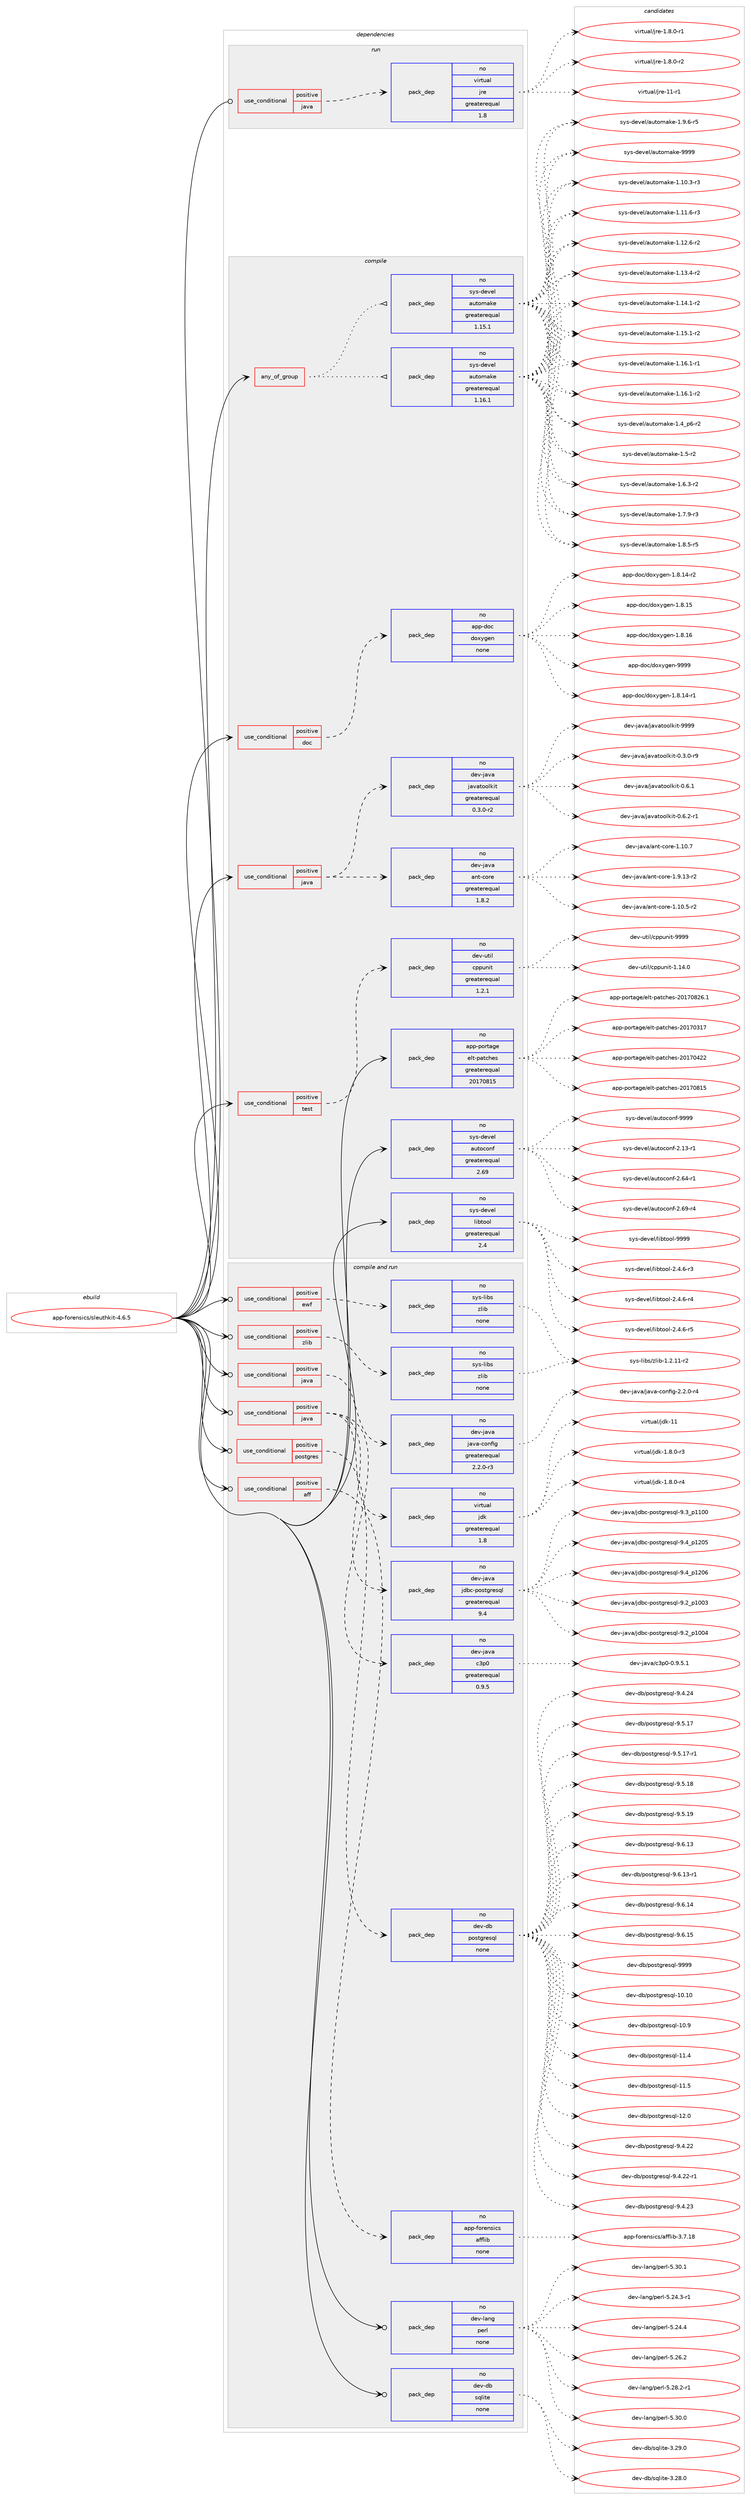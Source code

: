 digraph prolog {

# *************
# Graph options
# *************

newrank=true;
concentrate=true;
compound=true;
graph [rankdir=LR,fontname=Helvetica,fontsize=10,ranksep=1.5];#, ranksep=2.5, nodesep=0.2];
edge  [arrowhead=vee];
node  [fontname=Helvetica,fontsize=10];

# **********
# The ebuild
# **********

subgraph cluster_leftcol {
color=gray;
rank=same;
label=<<i>ebuild</i>>;
id [label="app-forensics/sleuthkit-4.6.5", color=red, width=4, href="../app-forensics/sleuthkit-4.6.5.svg"];
}

# ****************
# The dependencies
# ****************

subgraph cluster_midcol {
color=gray;
label=<<i>dependencies</i>>;
subgraph cluster_compile {
fillcolor="#eeeeee";
style=filled;
label=<<i>compile</i>>;
subgraph any8577 {
dependency493913 [label=<<TABLE BORDER="0" CELLBORDER="1" CELLSPACING="0" CELLPADDING="4"><TR><TD CELLPADDING="10">any_of_group</TD></TR></TABLE>>, shape=none, color=red];subgraph pack366908 {
dependency493914 [label=<<TABLE BORDER="0" CELLBORDER="1" CELLSPACING="0" CELLPADDING="4" WIDTH="220"><TR><TD ROWSPAN="6" CELLPADDING="30">pack_dep</TD></TR><TR><TD WIDTH="110">no</TD></TR><TR><TD>sys-devel</TD></TR><TR><TD>automake</TD></TR><TR><TD>greaterequal</TD></TR><TR><TD>1.16.1</TD></TR></TABLE>>, shape=none, color=blue];
}
dependency493913:e -> dependency493914:w [weight=20,style="dotted",arrowhead="oinv"];
subgraph pack366909 {
dependency493915 [label=<<TABLE BORDER="0" CELLBORDER="1" CELLSPACING="0" CELLPADDING="4" WIDTH="220"><TR><TD ROWSPAN="6" CELLPADDING="30">pack_dep</TD></TR><TR><TD WIDTH="110">no</TD></TR><TR><TD>sys-devel</TD></TR><TR><TD>automake</TD></TR><TR><TD>greaterequal</TD></TR><TR><TD>1.15.1</TD></TR></TABLE>>, shape=none, color=blue];
}
dependency493913:e -> dependency493915:w [weight=20,style="dotted",arrowhead="oinv"];
}
id:e -> dependency493913:w [weight=20,style="solid",arrowhead="vee"];
subgraph cond118116 {
dependency493916 [label=<<TABLE BORDER="0" CELLBORDER="1" CELLSPACING="0" CELLPADDING="4"><TR><TD ROWSPAN="3" CELLPADDING="10">use_conditional</TD></TR><TR><TD>positive</TD></TR><TR><TD>doc</TD></TR></TABLE>>, shape=none, color=red];
subgraph pack366910 {
dependency493917 [label=<<TABLE BORDER="0" CELLBORDER="1" CELLSPACING="0" CELLPADDING="4" WIDTH="220"><TR><TD ROWSPAN="6" CELLPADDING="30">pack_dep</TD></TR><TR><TD WIDTH="110">no</TD></TR><TR><TD>app-doc</TD></TR><TR><TD>doxygen</TD></TR><TR><TD>none</TD></TR><TR><TD></TD></TR></TABLE>>, shape=none, color=blue];
}
dependency493916:e -> dependency493917:w [weight=20,style="dashed",arrowhead="vee"];
}
id:e -> dependency493916:w [weight=20,style="solid",arrowhead="vee"];
subgraph cond118117 {
dependency493918 [label=<<TABLE BORDER="0" CELLBORDER="1" CELLSPACING="0" CELLPADDING="4"><TR><TD ROWSPAN="3" CELLPADDING="10">use_conditional</TD></TR><TR><TD>positive</TD></TR><TR><TD>java</TD></TR></TABLE>>, shape=none, color=red];
subgraph pack366911 {
dependency493919 [label=<<TABLE BORDER="0" CELLBORDER="1" CELLSPACING="0" CELLPADDING="4" WIDTH="220"><TR><TD ROWSPAN="6" CELLPADDING="30">pack_dep</TD></TR><TR><TD WIDTH="110">no</TD></TR><TR><TD>dev-java</TD></TR><TR><TD>ant-core</TD></TR><TR><TD>greaterequal</TD></TR><TR><TD>1.8.2</TD></TR></TABLE>>, shape=none, color=blue];
}
dependency493918:e -> dependency493919:w [weight=20,style="dashed",arrowhead="vee"];
subgraph pack366912 {
dependency493920 [label=<<TABLE BORDER="0" CELLBORDER="1" CELLSPACING="0" CELLPADDING="4" WIDTH="220"><TR><TD ROWSPAN="6" CELLPADDING="30">pack_dep</TD></TR><TR><TD WIDTH="110">no</TD></TR><TR><TD>dev-java</TD></TR><TR><TD>javatoolkit</TD></TR><TR><TD>greaterequal</TD></TR><TR><TD>0.3.0-r2</TD></TR></TABLE>>, shape=none, color=blue];
}
dependency493918:e -> dependency493920:w [weight=20,style="dashed",arrowhead="vee"];
}
id:e -> dependency493918:w [weight=20,style="solid",arrowhead="vee"];
subgraph cond118118 {
dependency493921 [label=<<TABLE BORDER="0" CELLBORDER="1" CELLSPACING="0" CELLPADDING="4"><TR><TD ROWSPAN="3" CELLPADDING="10">use_conditional</TD></TR><TR><TD>positive</TD></TR><TR><TD>test</TD></TR></TABLE>>, shape=none, color=red];
subgraph pack366913 {
dependency493922 [label=<<TABLE BORDER="0" CELLBORDER="1" CELLSPACING="0" CELLPADDING="4" WIDTH="220"><TR><TD ROWSPAN="6" CELLPADDING="30">pack_dep</TD></TR><TR><TD WIDTH="110">no</TD></TR><TR><TD>dev-util</TD></TR><TR><TD>cppunit</TD></TR><TR><TD>greaterequal</TD></TR><TR><TD>1.2.1</TD></TR></TABLE>>, shape=none, color=blue];
}
dependency493921:e -> dependency493922:w [weight=20,style="dashed",arrowhead="vee"];
}
id:e -> dependency493921:w [weight=20,style="solid",arrowhead="vee"];
subgraph pack366914 {
dependency493923 [label=<<TABLE BORDER="0" CELLBORDER="1" CELLSPACING="0" CELLPADDING="4" WIDTH="220"><TR><TD ROWSPAN="6" CELLPADDING="30">pack_dep</TD></TR><TR><TD WIDTH="110">no</TD></TR><TR><TD>app-portage</TD></TR><TR><TD>elt-patches</TD></TR><TR><TD>greaterequal</TD></TR><TR><TD>20170815</TD></TR></TABLE>>, shape=none, color=blue];
}
id:e -> dependency493923:w [weight=20,style="solid",arrowhead="vee"];
subgraph pack366915 {
dependency493924 [label=<<TABLE BORDER="0" CELLBORDER="1" CELLSPACING="0" CELLPADDING="4" WIDTH="220"><TR><TD ROWSPAN="6" CELLPADDING="30">pack_dep</TD></TR><TR><TD WIDTH="110">no</TD></TR><TR><TD>sys-devel</TD></TR><TR><TD>autoconf</TD></TR><TR><TD>greaterequal</TD></TR><TR><TD>2.69</TD></TR></TABLE>>, shape=none, color=blue];
}
id:e -> dependency493924:w [weight=20,style="solid",arrowhead="vee"];
subgraph pack366916 {
dependency493925 [label=<<TABLE BORDER="0" CELLBORDER="1" CELLSPACING="0" CELLPADDING="4" WIDTH="220"><TR><TD ROWSPAN="6" CELLPADDING="30">pack_dep</TD></TR><TR><TD WIDTH="110">no</TD></TR><TR><TD>sys-devel</TD></TR><TR><TD>libtool</TD></TR><TR><TD>greaterequal</TD></TR><TR><TD>2.4</TD></TR></TABLE>>, shape=none, color=blue];
}
id:e -> dependency493925:w [weight=20,style="solid",arrowhead="vee"];
}
subgraph cluster_compileandrun {
fillcolor="#eeeeee";
style=filled;
label=<<i>compile and run</i>>;
subgraph cond118119 {
dependency493926 [label=<<TABLE BORDER="0" CELLBORDER="1" CELLSPACING="0" CELLPADDING="4"><TR><TD ROWSPAN="3" CELLPADDING="10">use_conditional</TD></TR><TR><TD>positive</TD></TR><TR><TD>aff</TD></TR></TABLE>>, shape=none, color=red];
subgraph pack366917 {
dependency493927 [label=<<TABLE BORDER="0" CELLBORDER="1" CELLSPACING="0" CELLPADDING="4" WIDTH="220"><TR><TD ROWSPAN="6" CELLPADDING="30">pack_dep</TD></TR><TR><TD WIDTH="110">no</TD></TR><TR><TD>app-forensics</TD></TR><TR><TD>afflib</TD></TR><TR><TD>none</TD></TR><TR><TD></TD></TR></TABLE>>, shape=none, color=blue];
}
dependency493926:e -> dependency493927:w [weight=20,style="dashed",arrowhead="vee"];
}
id:e -> dependency493926:w [weight=20,style="solid",arrowhead="odotvee"];
subgraph cond118120 {
dependency493928 [label=<<TABLE BORDER="0" CELLBORDER="1" CELLSPACING="0" CELLPADDING="4"><TR><TD ROWSPAN="3" CELLPADDING="10">use_conditional</TD></TR><TR><TD>positive</TD></TR><TR><TD>ewf</TD></TR></TABLE>>, shape=none, color=red];
subgraph pack366918 {
dependency493929 [label=<<TABLE BORDER="0" CELLBORDER="1" CELLSPACING="0" CELLPADDING="4" WIDTH="220"><TR><TD ROWSPAN="6" CELLPADDING="30">pack_dep</TD></TR><TR><TD WIDTH="110">no</TD></TR><TR><TD>sys-libs</TD></TR><TR><TD>zlib</TD></TR><TR><TD>none</TD></TR><TR><TD></TD></TR></TABLE>>, shape=none, color=blue];
}
dependency493928:e -> dependency493929:w [weight=20,style="dashed",arrowhead="vee"];
}
id:e -> dependency493928:w [weight=20,style="solid",arrowhead="odotvee"];
subgraph cond118121 {
dependency493930 [label=<<TABLE BORDER="0" CELLBORDER="1" CELLSPACING="0" CELLPADDING="4"><TR><TD ROWSPAN="3" CELLPADDING="10">use_conditional</TD></TR><TR><TD>positive</TD></TR><TR><TD>java</TD></TR></TABLE>>, shape=none, color=red];
subgraph pack366919 {
dependency493931 [label=<<TABLE BORDER="0" CELLBORDER="1" CELLSPACING="0" CELLPADDING="4" WIDTH="220"><TR><TD ROWSPAN="6" CELLPADDING="30">pack_dep</TD></TR><TR><TD WIDTH="110">no</TD></TR><TR><TD>dev-java</TD></TR><TR><TD>java-config</TD></TR><TR><TD>greaterequal</TD></TR><TR><TD>2.2.0-r3</TD></TR></TABLE>>, shape=none, color=blue];
}
dependency493930:e -> dependency493931:w [weight=20,style="dashed",arrowhead="vee"];
}
id:e -> dependency493930:w [weight=20,style="solid",arrowhead="odotvee"];
subgraph cond118122 {
dependency493932 [label=<<TABLE BORDER="0" CELLBORDER="1" CELLSPACING="0" CELLPADDING="4"><TR><TD ROWSPAN="3" CELLPADDING="10">use_conditional</TD></TR><TR><TD>positive</TD></TR><TR><TD>java</TD></TR></TABLE>>, shape=none, color=red];
subgraph pack366920 {
dependency493933 [label=<<TABLE BORDER="0" CELLBORDER="1" CELLSPACING="0" CELLPADDING="4" WIDTH="220"><TR><TD ROWSPAN="6" CELLPADDING="30">pack_dep</TD></TR><TR><TD WIDTH="110">no</TD></TR><TR><TD>virtual</TD></TR><TR><TD>jdk</TD></TR><TR><TD>greaterequal</TD></TR><TR><TD>1.8</TD></TR></TABLE>>, shape=none, color=blue];
}
dependency493932:e -> dependency493933:w [weight=20,style="dashed",arrowhead="vee"];
subgraph pack366921 {
dependency493934 [label=<<TABLE BORDER="0" CELLBORDER="1" CELLSPACING="0" CELLPADDING="4" WIDTH="220"><TR><TD ROWSPAN="6" CELLPADDING="30">pack_dep</TD></TR><TR><TD WIDTH="110">no</TD></TR><TR><TD>dev-java</TD></TR><TR><TD>c3p0</TD></TR><TR><TD>greaterequal</TD></TR><TR><TD>0.9.5</TD></TR></TABLE>>, shape=none, color=blue];
}
dependency493932:e -> dependency493934:w [weight=20,style="dashed",arrowhead="vee"];
subgraph pack366922 {
dependency493935 [label=<<TABLE BORDER="0" CELLBORDER="1" CELLSPACING="0" CELLPADDING="4" WIDTH="220"><TR><TD ROWSPAN="6" CELLPADDING="30">pack_dep</TD></TR><TR><TD WIDTH="110">no</TD></TR><TR><TD>dev-java</TD></TR><TR><TD>jdbc-postgresql</TD></TR><TR><TD>greaterequal</TD></TR><TR><TD>9.4</TD></TR></TABLE>>, shape=none, color=blue];
}
dependency493932:e -> dependency493935:w [weight=20,style="dashed",arrowhead="vee"];
}
id:e -> dependency493932:w [weight=20,style="solid",arrowhead="odotvee"];
subgraph cond118123 {
dependency493936 [label=<<TABLE BORDER="0" CELLBORDER="1" CELLSPACING="0" CELLPADDING="4"><TR><TD ROWSPAN="3" CELLPADDING="10">use_conditional</TD></TR><TR><TD>positive</TD></TR><TR><TD>postgres</TD></TR></TABLE>>, shape=none, color=red];
subgraph pack366923 {
dependency493937 [label=<<TABLE BORDER="0" CELLBORDER="1" CELLSPACING="0" CELLPADDING="4" WIDTH="220"><TR><TD ROWSPAN="6" CELLPADDING="30">pack_dep</TD></TR><TR><TD WIDTH="110">no</TD></TR><TR><TD>dev-db</TD></TR><TR><TD>postgresql</TD></TR><TR><TD>none</TD></TR><TR><TD></TD></TR></TABLE>>, shape=none, color=blue];
}
dependency493936:e -> dependency493937:w [weight=20,style="dashed",arrowhead="vee"];
}
id:e -> dependency493936:w [weight=20,style="solid",arrowhead="odotvee"];
subgraph cond118124 {
dependency493938 [label=<<TABLE BORDER="0" CELLBORDER="1" CELLSPACING="0" CELLPADDING="4"><TR><TD ROWSPAN="3" CELLPADDING="10">use_conditional</TD></TR><TR><TD>positive</TD></TR><TR><TD>zlib</TD></TR></TABLE>>, shape=none, color=red];
subgraph pack366924 {
dependency493939 [label=<<TABLE BORDER="0" CELLBORDER="1" CELLSPACING="0" CELLPADDING="4" WIDTH="220"><TR><TD ROWSPAN="6" CELLPADDING="30">pack_dep</TD></TR><TR><TD WIDTH="110">no</TD></TR><TR><TD>sys-libs</TD></TR><TR><TD>zlib</TD></TR><TR><TD>none</TD></TR><TR><TD></TD></TR></TABLE>>, shape=none, color=blue];
}
dependency493938:e -> dependency493939:w [weight=20,style="dashed",arrowhead="vee"];
}
id:e -> dependency493938:w [weight=20,style="solid",arrowhead="odotvee"];
subgraph pack366925 {
dependency493940 [label=<<TABLE BORDER="0" CELLBORDER="1" CELLSPACING="0" CELLPADDING="4" WIDTH="220"><TR><TD ROWSPAN="6" CELLPADDING="30">pack_dep</TD></TR><TR><TD WIDTH="110">no</TD></TR><TR><TD>dev-db</TD></TR><TR><TD>sqlite</TD></TR><TR><TD>none</TD></TR><TR><TD></TD></TR></TABLE>>, shape=none, color=blue];
}
id:e -> dependency493940:w [weight=20,style="solid",arrowhead="odotvee"];
subgraph pack366926 {
dependency493941 [label=<<TABLE BORDER="0" CELLBORDER="1" CELLSPACING="0" CELLPADDING="4" WIDTH="220"><TR><TD ROWSPAN="6" CELLPADDING="30">pack_dep</TD></TR><TR><TD WIDTH="110">no</TD></TR><TR><TD>dev-lang</TD></TR><TR><TD>perl</TD></TR><TR><TD>none</TD></TR><TR><TD></TD></TR></TABLE>>, shape=none, color=blue];
}
id:e -> dependency493941:w [weight=20,style="solid",arrowhead="odotvee"];
}
subgraph cluster_run {
fillcolor="#eeeeee";
style=filled;
label=<<i>run</i>>;
subgraph cond118125 {
dependency493942 [label=<<TABLE BORDER="0" CELLBORDER="1" CELLSPACING="0" CELLPADDING="4"><TR><TD ROWSPAN="3" CELLPADDING="10">use_conditional</TD></TR><TR><TD>positive</TD></TR><TR><TD>java</TD></TR></TABLE>>, shape=none, color=red];
subgraph pack366927 {
dependency493943 [label=<<TABLE BORDER="0" CELLBORDER="1" CELLSPACING="0" CELLPADDING="4" WIDTH="220"><TR><TD ROWSPAN="6" CELLPADDING="30">pack_dep</TD></TR><TR><TD WIDTH="110">no</TD></TR><TR><TD>virtual</TD></TR><TR><TD>jre</TD></TR><TR><TD>greaterequal</TD></TR><TR><TD>1.8</TD></TR></TABLE>>, shape=none, color=blue];
}
dependency493942:e -> dependency493943:w [weight=20,style="dashed",arrowhead="vee"];
}
id:e -> dependency493942:w [weight=20,style="solid",arrowhead="odot"];
}
}

# **************
# The candidates
# **************

subgraph cluster_choices {
rank=same;
color=gray;
label=<<i>candidates</i>>;

subgraph choice366908 {
color=black;
nodesep=1;
choice11512111545100101118101108479711711611110997107101454946494846514511451 [label="sys-devel/automake-1.10.3-r3", color=red, width=4,href="../sys-devel/automake-1.10.3-r3.svg"];
choice11512111545100101118101108479711711611110997107101454946494946544511451 [label="sys-devel/automake-1.11.6-r3", color=red, width=4,href="../sys-devel/automake-1.11.6-r3.svg"];
choice11512111545100101118101108479711711611110997107101454946495046544511450 [label="sys-devel/automake-1.12.6-r2", color=red, width=4,href="../sys-devel/automake-1.12.6-r2.svg"];
choice11512111545100101118101108479711711611110997107101454946495146524511450 [label="sys-devel/automake-1.13.4-r2", color=red, width=4,href="../sys-devel/automake-1.13.4-r2.svg"];
choice11512111545100101118101108479711711611110997107101454946495246494511450 [label="sys-devel/automake-1.14.1-r2", color=red, width=4,href="../sys-devel/automake-1.14.1-r2.svg"];
choice11512111545100101118101108479711711611110997107101454946495346494511450 [label="sys-devel/automake-1.15.1-r2", color=red, width=4,href="../sys-devel/automake-1.15.1-r2.svg"];
choice11512111545100101118101108479711711611110997107101454946495446494511449 [label="sys-devel/automake-1.16.1-r1", color=red, width=4,href="../sys-devel/automake-1.16.1-r1.svg"];
choice11512111545100101118101108479711711611110997107101454946495446494511450 [label="sys-devel/automake-1.16.1-r2", color=red, width=4,href="../sys-devel/automake-1.16.1-r2.svg"];
choice115121115451001011181011084797117116111109971071014549465295112544511450 [label="sys-devel/automake-1.4_p6-r2", color=red, width=4,href="../sys-devel/automake-1.4_p6-r2.svg"];
choice11512111545100101118101108479711711611110997107101454946534511450 [label="sys-devel/automake-1.5-r2", color=red, width=4,href="../sys-devel/automake-1.5-r2.svg"];
choice115121115451001011181011084797117116111109971071014549465446514511450 [label="sys-devel/automake-1.6.3-r2", color=red, width=4,href="../sys-devel/automake-1.6.3-r2.svg"];
choice115121115451001011181011084797117116111109971071014549465546574511451 [label="sys-devel/automake-1.7.9-r3", color=red, width=4,href="../sys-devel/automake-1.7.9-r3.svg"];
choice115121115451001011181011084797117116111109971071014549465646534511453 [label="sys-devel/automake-1.8.5-r5", color=red, width=4,href="../sys-devel/automake-1.8.5-r5.svg"];
choice115121115451001011181011084797117116111109971071014549465746544511453 [label="sys-devel/automake-1.9.6-r5", color=red, width=4,href="../sys-devel/automake-1.9.6-r5.svg"];
choice115121115451001011181011084797117116111109971071014557575757 [label="sys-devel/automake-9999", color=red, width=4,href="../sys-devel/automake-9999.svg"];
dependency493914:e -> choice11512111545100101118101108479711711611110997107101454946494846514511451:w [style=dotted,weight="100"];
dependency493914:e -> choice11512111545100101118101108479711711611110997107101454946494946544511451:w [style=dotted,weight="100"];
dependency493914:e -> choice11512111545100101118101108479711711611110997107101454946495046544511450:w [style=dotted,weight="100"];
dependency493914:e -> choice11512111545100101118101108479711711611110997107101454946495146524511450:w [style=dotted,weight="100"];
dependency493914:e -> choice11512111545100101118101108479711711611110997107101454946495246494511450:w [style=dotted,weight="100"];
dependency493914:e -> choice11512111545100101118101108479711711611110997107101454946495346494511450:w [style=dotted,weight="100"];
dependency493914:e -> choice11512111545100101118101108479711711611110997107101454946495446494511449:w [style=dotted,weight="100"];
dependency493914:e -> choice11512111545100101118101108479711711611110997107101454946495446494511450:w [style=dotted,weight="100"];
dependency493914:e -> choice115121115451001011181011084797117116111109971071014549465295112544511450:w [style=dotted,weight="100"];
dependency493914:e -> choice11512111545100101118101108479711711611110997107101454946534511450:w [style=dotted,weight="100"];
dependency493914:e -> choice115121115451001011181011084797117116111109971071014549465446514511450:w [style=dotted,weight="100"];
dependency493914:e -> choice115121115451001011181011084797117116111109971071014549465546574511451:w [style=dotted,weight="100"];
dependency493914:e -> choice115121115451001011181011084797117116111109971071014549465646534511453:w [style=dotted,weight="100"];
dependency493914:e -> choice115121115451001011181011084797117116111109971071014549465746544511453:w [style=dotted,weight="100"];
dependency493914:e -> choice115121115451001011181011084797117116111109971071014557575757:w [style=dotted,weight="100"];
}
subgraph choice366909 {
color=black;
nodesep=1;
choice11512111545100101118101108479711711611110997107101454946494846514511451 [label="sys-devel/automake-1.10.3-r3", color=red, width=4,href="../sys-devel/automake-1.10.3-r3.svg"];
choice11512111545100101118101108479711711611110997107101454946494946544511451 [label="sys-devel/automake-1.11.6-r3", color=red, width=4,href="../sys-devel/automake-1.11.6-r3.svg"];
choice11512111545100101118101108479711711611110997107101454946495046544511450 [label="sys-devel/automake-1.12.6-r2", color=red, width=4,href="../sys-devel/automake-1.12.6-r2.svg"];
choice11512111545100101118101108479711711611110997107101454946495146524511450 [label="sys-devel/automake-1.13.4-r2", color=red, width=4,href="../sys-devel/automake-1.13.4-r2.svg"];
choice11512111545100101118101108479711711611110997107101454946495246494511450 [label="sys-devel/automake-1.14.1-r2", color=red, width=4,href="../sys-devel/automake-1.14.1-r2.svg"];
choice11512111545100101118101108479711711611110997107101454946495346494511450 [label="sys-devel/automake-1.15.1-r2", color=red, width=4,href="../sys-devel/automake-1.15.1-r2.svg"];
choice11512111545100101118101108479711711611110997107101454946495446494511449 [label="sys-devel/automake-1.16.1-r1", color=red, width=4,href="../sys-devel/automake-1.16.1-r1.svg"];
choice11512111545100101118101108479711711611110997107101454946495446494511450 [label="sys-devel/automake-1.16.1-r2", color=red, width=4,href="../sys-devel/automake-1.16.1-r2.svg"];
choice115121115451001011181011084797117116111109971071014549465295112544511450 [label="sys-devel/automake-1.4_p6-r2", color=red, width=4,href="../sys-devel/automake-1.4_p6-r2.svg"];
choice11512111545100101118101108479711711611110997107101454946534511450 [label="sys-devel/automake-1.5-r2", color=red, width=4,href="../sys-devel/automake-1.5-r2.svg"];
choice115121115451001011181011084797117116111109971071014549465446514511450 [label="sys-devel/automake-1.6.3-r2", color=red, width=4,href="../sys-devel/automake-1.6.3-r2.svg"];
choice115121115451001011181011084797117116111109971071014549465546574511451 [label="sys-devel/automake-1.7.9-r3", color=red, width=4,href="../sys-devel/automake-1.7.9-r3.svg"];
choice115121115451001011181011084797117116111109971071014549465646534511453 [label="sys-devel/automake-1.8.5-r5", color=red, width=4,href="../sys-devel/automake-1.8.5-r5.svg"];
choice115121115451001011181011084797117116111109971071014549465746544511453 [label="sys-devel/automake-1.9.6-r5", color=red, width=4,href="../sys-devel/automake-1.9.6-r5.svg"];
choice115121115451001011181011084797117116111109971071014557575757 [label="sys-devel/automake-9999", color=red, width=4,href="../sys-devel/automake-9999.svg"];
dependency493915:e -> choice11512111545100101118101108479711711611110997107101454946494846514511451:w [style=dotted,weight="100"];
dependency493915:e -> choice11512111545100101118101108479711711611110997107101454946494946544511451:w [style=dotted,weight="100"];
dependency493915:e -> choice11512111545100101118101108479711711611110997107101454946495046544511450:w [style=dotted,weight="100"];
dependency493915:e -> choice11512111545100101118101108479711711611110997107101454946495146524511450:w [style=dotted,weight="100"];
dependency493915:e -> choice11512111545100101118101108479711711611110997107101454946495246494511450:w [style=dotted,weight="100"];
dependency493915:e -> choice11512111545100101118101108479711711611110997107101454946495346494511450:w [style=dotted,weight="100"];
dependency493915:e -> choice11512111545100101118101108479711711611110997107101454946495446494511449:w [style=dotted,weight="100"];
dependency493915:e -> choice11512111545100101118101108479711711611110997107101454946495446494511450:w [style=dotted,weight="100"];
dependency493915:e -> choice115121115451001011181011084797117116111109971071014549465295112544511450:w [style=dotted,weight="100"];
dependency493915:e -> choice11512111545100101118101108479711711611110997107101454946534511450:w [style=dotted,weight="100"];
dependency493915:e -> choice115121115451001011181011084797117116111109971071014549465446514511450:w [style=dotted,weight="100"];
dependency493915:e -> choice115121115451001011181011084797117116111109971071014549465546574511451:w [style=dotted,weight="100"];
dependency493915:e -> choice115121115451001011181011084797117116111109971071014549465646534511453:w [style=dotted,weight="100"];
dependency493915:e -> choice115121115451001011181011084797117116111109971071014549465746544511453:w [style=dotted,weight="100"];
dependency493915:e -> choice115121115451001011181011084797117116111109971071014557575757:w [style=dotted,weight="100"];
}
subgraph choice366910 {
color=black;
nodesep=1;
choice97112112451001119947100111120121103101110454946564649524511449 [label="app-doc/doxygen-1.8.14-r1", color=red, width=4,href="../app-doc/doxygen-1.8.14-r1.svg"];
choice97112112451001119947100111120121103101110454946564649524511450 [label="app-doc/doxygen-1.8.14-r2", color=red, width=4,href="../app-doc/doxygen-1.8.14-r2.svg"];
choice9711211245100111994710011112012110310111045494656464953 [label="app-doc/doxygen-1.8.15", color=red, width=4,href="../app-doc/doxygen-1.8.15.svg"];
choice9711211245100111994710011112012110310111045494656464954 [label="app-doc/doxygen-1.8.16", color=red, width=4,href="../app-doc/doxygen-1.8.16.svg"];
choice971121124510011199471001111201211031011104557575757 [label="app-doc/doxygen-9999", color=red, width=4,href="../app-doc/doxygen-9999.svg"];
dependency493917:e -> choice97112112451001119947100111120121103101110454946564649524511449:w [style=dotted,weight="100"];
dependency493917:e -> choice97112112451001119947100111120121103101110454946564649524511450:w [style=dotted,weight="100"];
dependency493917:e -> choice9711211245100111994710011112012110310111045494656464953:w [style=dotted,weight="100"];
dependency493917:e -> choice9711211245100111994710011112012110310111045494656464954:w [style=dotted,weight="100"];
dependency493917:e -> choice971121124510011199471001111201211031011104557575757:w [style=dotted,weight="100"];
}
subgraph choice366911 {
color=black;
nodesep=1;
choice10010111845106971189747971101164599111114101454946494846534511450 [label="dev-java/ant-core-1.10.5-r2", color=red, width=4,href="../dev-java/ant-core-1.10.5-r2.svg"];
choice1001011184510697118974797110116459911111410145494649484655 [label="dev-java/ant-core-1.10.7", color=red, width=4,href="../dev-java/ant-core-1.10.7.svg"];
choice10010111845106971189747971101164599111114101454946574649514511450 [label="dev-java/ant-core-1.9.13-r2", color=red, width=4,href="../dev-java/ant-core-1.9.13-r2.svg"];
dependency493919:e -> choice10010111845106971189747971101164599111114101454946494846534511450:w [style=dotted,weight="100"];
dependency493919:e -> choice1001011184510697118974797110116459911111410145494649484655:w [style=dotted,weight="100"];
dependency493919:e -> choice10010111845106971189747971101164599111114101454946574649514511450:w [style=dotted,weight="100"];
}
subgraph choice366912 {
color=black;
nodesep=1;
choice1001011184510697118974710697118971161111111081071051164548465146484511457 [label="dev-java/javatoolkit-0.3.0-r9", color=red, width=4,href="../dev-java/javatoolkit-0.3.0-r9.svg"];
choice100101118451069711897471069711897116111111108107105116454846544649 [label="dev-java/javatoolkit-0.6.1", color=red, width=4,href="../dev-java/javatoolkit-0.6.1.svg"];
choice1001011184510697118974710697118971161111111081071051164548465446504511449 [label="dev-java/javatoolkit-0.6.2-r1", color=red, width=4,href="../dev-java/javatoolkit-0.6.2-r1.svg"];
choice1001011184510697118974710697118971161111111081071051164557575757 [label="dev-java/javatoolkit-9999", color=red, width=4,href="../dev-java/javatoolkit-9999.svg"];
dependency493920:e -> choice1001011184510697118974710697118971161111111081071051164548465146484511457:w [style=dotted,weight="100"];
dependency493920:e -> choice100101118451069711897471069711897116111111108107105116454846544649:w [style=dotted,weight="100"];
dependency493920:e -> choice1001011184510697118974710697118971161111111081071051164548465446504511449:w [style=dotted,weight="100"];
dependency493920:e -> choice1001011184510697118974710697118971161111111081071051164557575757:w [style=dotted,weight="100"];
}
subgraph choice366913 {
color=black;
nodesep=1;
choice10010111845117116105108479911211211711010511645494649524648 [label="dev-util/cppunit-1.14.0", color=red, width=4,href="../dev-util/cppunit-1.14.0.svg"];
choice1001011184511711610510847991121121171101051164557575757 [label="dev-util/cppunit-9999", color=red, width=4,href="../dev-util/cppunit-9999.svg"];
dependency493922:e -> choice10010111845117116105108479911211211711010511645494649524648:w [style=dotted,weight="100"];
dependency493922:e -> choice1001011184511711610510847991121121171101051164557575757:w [style=dotted,weight="100"];
}
subgraph choice366914 {
color=black;
nodesep=1;
choice97112112451121111141169710310147101108116451129711699104101115455048495548514955 [label="app-portage/elt-patches-20170317", color=red, width=4,href="../app-portage/elt-patches-20170317.svg"];
choice97112112451121111141169710310147101108116451129711699104101115455048495548525050 [label="app-portage/elt-patches-20170422", color=red, width=4,href="../app-portage/elt-patches-20170422.svg"];
choice97112112451121111141169710310147101108116451129711699104101115455048495548564953 [label="app-portage/elt-patches-20170815", color=red, width=4,href="../app-portage/elt-patches-20170815.svg"];
choice971121124511211111411697103101471011081164511297116991041011154550484955485650544649 [label="app-portage/elt-patches-20170826.1", color=red, width=4,href="../app-portage/elt-patches-20170826.1.svg"];
dependency493923:e -> choice97112112451121111141169710310147101108116451129711699104101115455048495548514955:w [style=dotted,weight="100"];
dependency493923:e -> choice97112112451121111141169710310147101108116451129711699104101115455048495548525050:w [style=dotted,weight="100"];
dependency493923:e -> choice97112112451121111141169710310147101108116451129711699104101115455048495548564953:w [style=dotted,weight="100"];
dependency493923:e -> choice971121124511211111411697103101471011081164511297116991041011154550484955485650544649:w [style=dotted,weight="100"];
}
subgraph choice366915 {
color=black;
nodesep=1;
choice1151211154510010111810110847971171161119911111010245504649514511449 [label="sys-devel/autoconf-2.13-r1", color=red, width=4,href="../sys-devel/autoconf-2.13-r1.svg"];
choice1151211154510010111810110847971171161119911111010245504654524511449 [label="sys-devel/autoconf-2.64-r1", color=red, width=4,href="../sys-devel/autoconf-2.64-r1.svg"];
choice1151211154510010111810110847971171161119911111010245504654574511452 [label="sys-devel/autoconf-2.69-r4", color=red, width=4,href="../sys-devel/autoconf-2.69-r4.svg"];
choice115121115451001011181011084797117116111991111101024557575757 [label="sys-devel/autoconf-9999", color=red, width=4,href="../sys-devel/autoconf-9999.svg"];
dependency493924:e -> choice1151211154510010111810110847971171161119911111010245504649514511449:w [style=dotted,weight="100"];
dependency493924:e -> choice1151211154510010111810110847971171161119911111010245504654524511449:w [style=dotted,weight="100"];
dependency493924:e -> choice1151211154510010111810110847971171161119911111010245504654574511452:w [style=dotted,weight="100"];
dependency493924:e -> choice115121115451001011181011084797117116111991111101024557575757:w [style=dotted,weight="100"];
}
subgraph choice366916 {
color=black;
nodesep=1;
choice1151211154510010111810110847108105981161111111084550465246544511451 [label="sys-devel/libtool-2.4.6-r3", color=red, width=4,href="../sys-devel/libtool-2.4.6-r3.svg"];
choice1151211154510010111810110847108105981161111111084550465246544511452 [label="sys-devel/libtool-2.4.6-r4", color=red, width=4,href="../sys-devel/libtool-2.4.6-r4.svg"];
choice1151211154510010111810110847108105981161111111084550465246544511453 [label="sys-devel/libtool-2.4.6-r5", color=red, width=4,href="../sys-devel/libtool-2.4.6-r5.svg"];
choice1151211154510010111810110847108105981161111111084557575757 [label="sys-devel/libtool-9999", color=red, width=4,href="../sys-devel/libtool-9999.svg"];
dependency493925:e -> choice1151211154510010111810110847108105981161111111084550465246544511451:w [style=dotted,weight="100"];
dependency493925:e -> choice1151211154510010111810110847108105981161111111084550465246544511452:w [style=dotted,weight="100"];
dependency493925:e -> choice1151211154510010111810110847108105981161111111084550465246544511453:w [style=dotted,weight="100"];
dependency493925:e -> choice1151211154510010111810110847108105981161111111084557575757:w [style=dotted,weight="100"];
}
subgraph choice366917 {
color=black;
nodesep=1;
choice97112112451021111141011101151059911547971021021081059845514655464956 [label="app-forensics/afflib-3.7.18", color=red, width=4,href="../app-forensics/afflib-3.7.18.svg"];
dependency493927:e -> choice97112112451021111141011101151059911547971021021081059845514655464956:w [style=dotted,weight="100"];
}
subgraph choice366918 {
color=black;
nodesep=1;
choice11512111545108105981154712210810598454946504649494511450 [label="sys-libs/zlib-1.2.11-r2", color=red, width=4,href="../sys-libs/zlib-1.2.11-r2.svg"];
dependency493929:e -> choice11512111545108105981154712210810598454946504649494511450:w [style=dotted,weight="100"];
}
subgraph choice366919 {
color=black;
nodesep=1;
choice10010111845106971189747106971189745991111101021051034550465046484511452 [label="dev-java/java-config-2.2.0-r4", color=red, width=4,href="../dev-java/java-config-2.2.0-r4.svg"];
dependency493931:e -> choice10010111845106971189747106971189745991111101021051034550465046484511452:w [style=dotted,weight="100"];
}
subgraph choice366920 {
color=black;
nodesep=1;
choice11810511411611797108471061001074549465646484511451 [label="virtual/jdk-1.8.0-r3", color=red, width=4,href="../virtual/jdk-1.8.0-r3.svg"];
choice11810511411611797108471061001074549465646484511452 [label="virtual/jdk-1.8.0-r4", color=red, width=4,href="../virtual/jdk-1.8.0-r4.svg"];
choice1181051141161179710847106100107454949 [label="virtual/jdk-11", color=red, width=4,href="../virtual/jdk-11.svg"];
dependency493933:e -> choice11810511411611797108471061001074549465646484511451:w [style=dotted,weight="100"];
dependency493933:e -> choice11810511411611797108471061001074549465646484511452:w [style=dotted,weight="100"];
dependency493933:e -> choice1181051141161179710847106100107454949:w [style=dotted,weight="100"];
}
subgraph choice366921 {
color=black;
nodesep=1;
choice100101118451069711897479951112484548465746534649 [label="dev-java/c3p0-0.9.5.1", color=red, width=4,href="../dev-java/c3p0-0.9.5.1.svg"];
dependency493934:e -> choice100101118451069711897479951112484548465746534649:w [style=dotted,weight="100"];
}
subgraph choice366922 {
color=black;
nodesep=1;
choice10010111845106971189747106100989945112111115116103114101115113108455746509511249484851 [label="dev-java/jdbc-postgresql-9.2_p1003", color=red, width=4,href="../dev-java/jdbc-postgresql-9.2_p1003.svg"];
choice10010111845106971189747106100989945112111115116103114101115113108455746509511249484852 [label="dev-java/jdbc-postgresql-9.2_p1004", color=red, width=4,href="../dev-java/jdbc-postgresql-9.2_p1004.svg"];
choice10010111845106971189747106100989945112111115116103114101115113108455746519511249494848 [label="dev-java/jdbc-postgresql-9.3_p1100", color=red, width=4,href="../dev-java/jdbc-postgresql-9.3_p1100.svg"];
choice10010111845106971189747106100989945112111115116103114101115113108455746529511249504853 [label="dev-java/jdbc-postgresql-9.4_p1205", color=red, width=4,href="../dev-java/jdbc-postgresql-9.4_p1205.svg"];
choice10010111845106971189747106100989945112111115116103114101115113108455746529511249504854 [label="dev-java/jdbc-postgresql-9.4_p1206", color=red, width=4,href="../dev-java/jdbc-postgresql-9.4_p1206.svg"];
dependency493935:e -> choice10010111845106971189747106100989945112111115116103114101115113108455746509511249484851:w [style=dotted,weight="100"];
dependency493935:e -> choice10010111845106971189747106100989945112111115116103114101115113108455746509511249484852:w [style=dotted,weight="100"];
dependency493935:e -> choice10010111845106971189747106100989945112111115116103114101115113108455746519511249494848:w [style=dotted,weight="100"];
dependency493935:e -> choice10010111845106971189747106100989945112111115116103114101115113108455746529511249504853:w [style=dotted,weight="100"];
dependency493935:e -> choice10010111845106971189747106100989945112111115116103114101115113108455746529511249504854:w [style=dotted,weight="100"];
}
subgraph choice366923 {
color=black;
nodesep=1;
choice100101118451009847112111115116103114101115113108454948464948 [label="dev-db/postgresql-10.10", color=red, width=4,href="../dev-db/postgresql-10.10.svg"];
choice1001011184510098471121111151161031141011151131084549484657 [label="dev-db/postgresql-10.9", color=red, width=4,href="../dev-db/postgresql-10.9.svg"];
choice1001011184510098471121111151161031141011151131084549494652 [label="dev-db/postgresql-11.4", color=red, width=4,href="../dev-db/postgresql-11.4.svg"];
choice1001011184510098471121111151161031141011151131084549494653 [label="dev-db/postgresql-11.5", color=red, width=4,href="../dev-db/postgresql-11.5.svg"];
choice1001011184510098471121111151161031141011151131084549504648 [label="dev-db/postgresql-12.0", color=red, width=4,href="../dev-db/postgresql-12.0.svg"];
choice10010111845100984711211111511610311410111511310845574652465050 [label="dev-db/postgresql-9.4.22", color=red, width=4,href="../dev-db/postgresql-9.4.22.svg"];
choice100101118451009847112111115116103114101115113108455746524650504511449 [label="dev-db/postgresql-9.4.22-r1", color=red, width=4,href="../dev-db/postgresql-9.4.22-r1.svg"];
choice10010111845100984711211111511610311410111511310845574652465051 [label="dev-db/postgresql-9.4.23", color=red, width=4,href="../dev-db/postgresql-9.4.23.svg"];
choice10010111845100984711211111511610311410111511310845574652465052 [label="dev-db/postgresql-9.4.24", color=red, width=4,href="../dev-db/postgresql-9.4.24.svg"];
choice10010111845100984711211111511610311410111511310845574653464955 [label="dev-db/postgresql-9.5.17", color=red, width=4,href="../dev-db/postgresql-9.5.17.svg"];
choice100101118451009847112111115116103114101115113108455746534649554511449 [label="dev-db/postgresql-9.5.17-r1", color=red, width=4,href="../dev-db/postgresql-9.5.17-r1.svg"];
choice10010111845100984711211111511610311410111511310845574653464956 [label="dev-db/postgresql-9.5.18", color=red, width=4,href="../dev-db/postgresql-9.5.18.svg"];
choice10010111845100984711211111511610311410111511310845574653464957 [label="dev-db/postgresql-9.5.19", color=red, width=4,href="../dev-db/postgresql-9.5.19.svg"];
choice10010111845100984711211111511610311410111511310845574654464951 [label="dev-db/postgresql-9.6.13", color=red, width=4,href="../dev-db/postgresql-9.6.13.svg"];
choice100101118451009847112111115116103114101115113108455746544649514511449 [label="dev-db/postgresql-9.6.13-r1", color=red, width=4,href="../dev-db/postgresql-9.6.13-r1.svg"];
choice10010111845100984711211111511610311410111511310845574654464952 [label="dev-db/postgresql-9.6.14", color=red, width=4,href="../dev-db/postgresql-9.6.14.svg"];
choice10010111845100984711211111511610311410111511310845574654464953 [label="dev-db/postgresql-9.6.15", color=red, width=4,href="../dev-db/postgresql-9.6.15.svg"];
choice1001011184510098471121111151161031141011151131084557575757 [label="dev-db/postgresql-9999", color=red, width=4,href="../dev-db/postgresql-9999.svg"];
dependency493937:e -> choice100101118451009847112111115116103114101115113108454948464948:w [style=dotted,weight="100"];
dependency493937:e -> choice1001011184510098471121111151161031141011151131084549484657:w [style=dotted,weight="100"];
dependency493937:e -> choice1001011184510098471121111151161031141011151131084549494652:w [style=dotted,weight="100"];
dependency493937:e -> choice1001011184510098471121111151161031141011151131084549494653:w [style=dotted,weight="100"];
dependency493937:e -> choice1001011184510098471121111151161031141011151131084549504648:w [style=dotted,weight="100"];
dependency493937:e -> choice10010111845100984711211111511610311410111511310845574652465050:w [style=dotted,weight="100"];
dependency493937:e -> choice100101118451009847112111115116103114101115113108455746524650504511449:w [style=dotted,weight="100"];
dependency493937:e -> choice10010111845100984711211111511610311410111511310845574652465051:w [style=dotted,weight="100"];
dependency493937:e -> choice10010111845100984711211111511610311410111511310845574652465052:w [style=dotted,weight="100"];
dependency493937:e -> choice10010111845100984711211111511610311410111511310845574653464955:w [style=dotted,weight="100"];
dependency493937:e -> choice100101118451009847112111115116103114101115113108455746534649554511449:w [style=dotted,weight="100"];
dependency493937:e -> choice10010111845100984711211111511610311410111511310845574653464956:w [style=dotted,weight="100"];
dependency493937:e -> choice10010111845100984711211111511610311410111511310845574653464957:w [style=dotted,weight="100"];
dependency493937:e -> choice10010111845100984711211111511610311410111511310845574654464951:w [style=dotted,weight="100"];
dependency493937:e -> choice100101118451009847112111115116103114101115113108455746544649514511449:w [style=dotted,weight="100"];
dependency493937:e -> choice10010111845100984711211111511610311410111511310845574654464952:w [style=dotted,weight="100"];
dependency493937:e -> choice10010111845100984711211111511610311410111511310845574654464953:w [style=dotted,weight="100"];
dependency493937:e -> choice1001011184510098471121111151161031141011151131084557575757:w [style=dotted,weight="100"];
}
subgraph choice366924 {
color=black;
nodesep=1;
choice11512111545108105981154712210810598454946504649494511450 [label="sys-libs/zlib-1.2.11-r2", color=red, width=4,href="../sys-libs/zlib-1.2.11-r2.svg"];
dependency493939:e -> choice11512111545108105981154712210810598454946504649494511450:w [style=dotted,weight="100"];
}
subgraph choice366925 {
color=black;
nodesep=1;
choice10010111845100984711511310810511610145514650564648 [label="dev-db/sqlite-3.28.0", color=red, width=4,href="../dev-db/sqlite-3.28.0.svg"];
choice10010111845100984711511310810511610145514650574648 [label="dev-db/sqlite-3.29.0", color=red, width=4,href="../dev-db/sqlite-3.29.0.svg"];
dependency493940:e -> choice10010111845100984711511310810511610145514650564648:w [style=dotted,weight="100"];
dependency493940:e -> choice10010111845100984711511310810511610145514650574648:w [style=dotted,weight="100"];
}
subgraph choice366926 {
color=black;
nodesep=1;
choice100101118451089711010347112101114108455346505246514511449 [label="dev-lang/perl-5.24.3-r1", color=red, width=4,href="../dev-lang/perl-5.24.3-r1.svg"];
choice10010111845108971101034711210111410845534650524652 [label="dev-lang/perl-5.24.4", color=red, width=4,href="../dev-lang/perl-5.24.4.svg"];
choice10010111845108971101034711210111410845534650544650 [label="dev-lang/perl-5.26.2", color=red, width=4,href="../dev-lang/perl-5.26.2.svg"];
choice100101118451089711010347112101114108455346505646504511449 [label="dev-lang/perl-5.28.2-r1", color=red, width=4,href="../dev-lang/perl-5.28.2-r1.svg"];
choice10010111845108971101034711210111410845534651484648 [label="dev-lang/perl-5.30.0", color=red, width=4,href="../dev-lang/perl-5.30.0.svg"];
choice10010111845108971101034711210111410845534651484649 [label="dev-lang/perl-5.30.1", color=red, width=4,href="../dev-lang/perl-5.30.1.svg"];
dependency493941:e -> choice100101118451089711010347112101114108455346505246514511449:w [style=dotted,weight="100"];
dependency493941:e -> choice10010111845108971101034711210111410845534650524652:w [style=dotted,weight="100"];
dependency493941:e -> choice10010111845108971101034711210111410845534650544650:w [style=dotted,weight="100"];
dependency493941:e -> choice100101118451089711010347112101114108455346505646504511449:w [style=dotted,weight="100"];
dependency493941:e -> choice10010111845108971101034711210111410845534651484648:w [style=dotted,weight="100"];
dependency493941:e -> choice10010111845108971101034711210111410845534651484649:w [style=dotted,weight="100"];
}
subgraph choice366927 {
color=black;
nodesep=1;
choice11810511411611797108471061141014549465646484511449 [label="virtual/jre-1.8.0-r1", color=red, width=4,href="../virtual/jre-1.8.0-r1.svg"];
choice11810511411611797108471061141014549465646484511450 [label="virtual/jre-1.8.0-r2", color=red, width=4,href="../virtual/jre-1.8.0-r2.svg"];
choice11810511411611797108471061141014549494511449 [label="virtual/jre-11-r1", color=red, width=4,href="../virtual/jre-11-r1.svg"];
dependency493943:e -> choice11810511411611797108471061141014549465646484511449:w [style=dotted,weight="100"];
dependency493943:e -> choice11810511411611797108471061141014549465646484511450:w [style=dotted,weight="100"];
dependency493943:e -> choice11810511411611797108471061141014549494511449:w [style=dotted,weight="100"];
}
}

}
